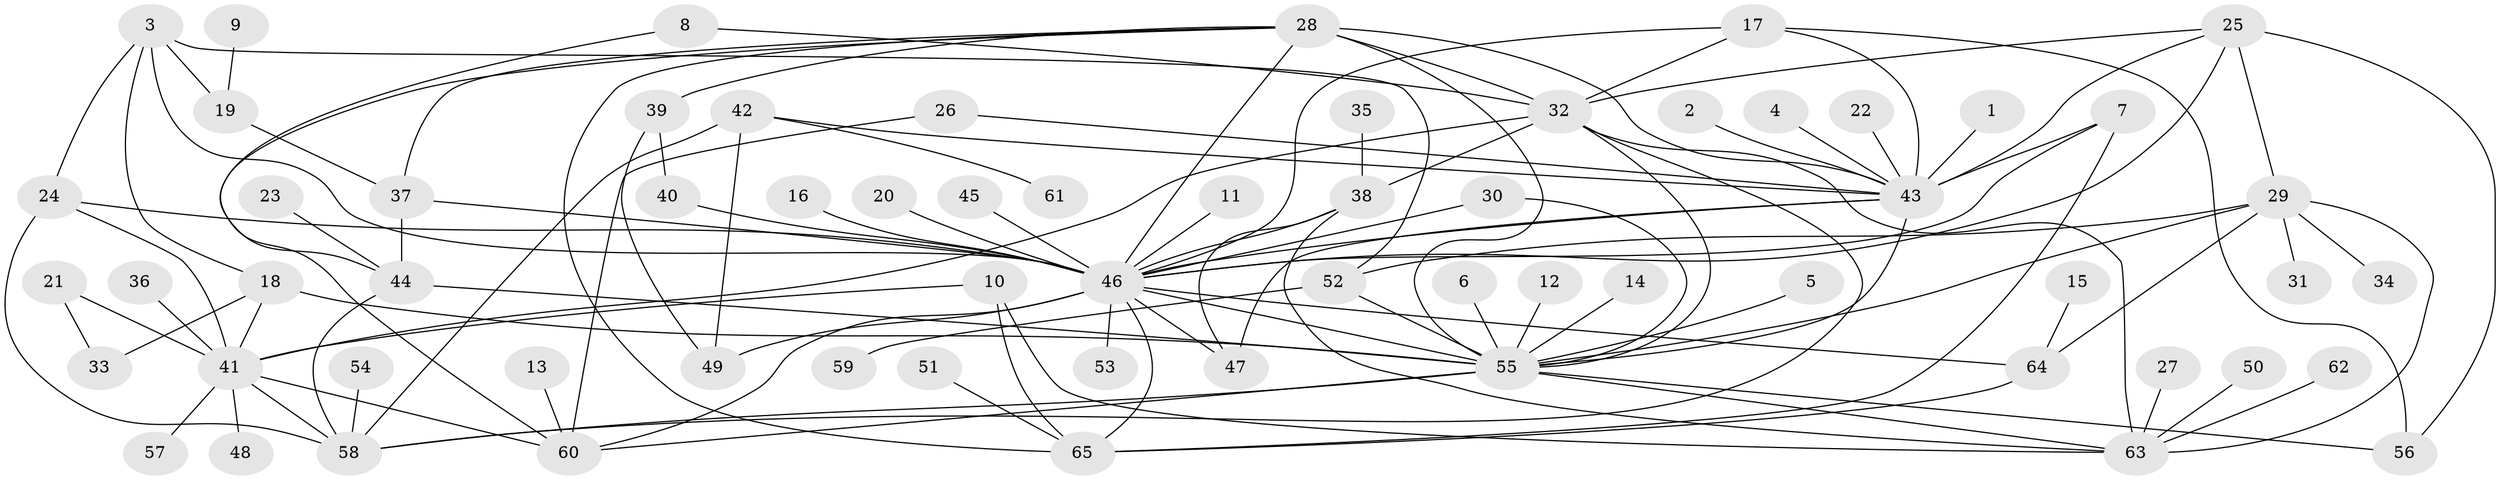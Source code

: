// original degree distribution, {15: 0.007751937984496124, 25: 0.007751937984496124, 3: 0.13953488372093023, 18: 0.007751937984496124, 1: 0.4263565891472868, 5: 0.05426356589147287, 6: 0.046511627906976744, 11: 0.007751937984496124, 9: 0.007751937984496124, 2: 0.1937984496124031, 4: 0.08527131782945736, 10: 0.007751937984496124, 8: 0.007751937984496124}
// Generated by graph-tools (version 1.1) at 2025/49/03/09/25 03:49:48]
// undirected, 65 vertices, 112 edges
graph export_dot {
graph [start="1"]
  node [color=gray90,style=filled];
  1;
  2;
  3;
  4;
  5;
  6;
  7;
  8;
  9;
  10;
  11;
  12;
  13;
  14;
  15;
  16;
  17;
  18;
  19;
  20;
  21;
  22;
  23;
  24;
  25;
  26;
  27;
  28;
  29;
  30;
  31;
  32;
  33;
  34;
  35;
  36;
  37;
  38;
  39;
  40;
  41;
  42;
  43;
  44;
  45;
  46;
  47;
  48;
  49;
  50;
  51;
  52;
  53;
  54;
  55;
  56;
  57;
  58;
  59;
  60;
  61;
  62;
  63;
  64;
  65;
  1 -- 43 [weight=1.0];
  2 -- 43 [weight=1.0];
  3 -- 18 [weight=1.0];
  3 -- 19 [weight=1.0];
  3 -- 24 [weight=1.0];
  3 -- 46 [weight=1.0];
  3 -- 52 [weight=1.0];
  4 -- 43 [weight=1.0];
  5 -- 55 [weight=1.0];
  6 -- 55 [weight=1.0];
  7 -- 43 [weight=1.0];
  7 -- 46 [weight=1.0];
  7 -- 65 [weight=1.0];
  8 -- 32 [weight=1.0];
  8 -- 44 [weight=1.0];
  9 -- 19 [weight=1.0];
  10 -- 41 [weight=1.0];
  10 -- 63 [weight=1.0];
  10 -- 65 [weight=1.0];
  11 -- 46 [weight=1.0];
  12 -- 55 [weight=1.0];
  13 -- 60 [weight=1.0];
  14 -- 55 [weight=1.0];
  15 -- 64 [weight=1.0];
  16 -- 46 [weight=1.0];
  17 -- 32 [weight=1.0];
  17 -- 43 [weight=1.0];
  17 -- 46 [weight=1.0];
  17 -- 56 [weight=1.0];
  18 -- 33 [weight=1.0];
  18 -- 41 [weight=1.0];
  18 -- 55 [weight=1.0];
  19 -- 37 [weight=1.0];
  20 -- 46 [weight=1.0];
  21 -- 33 [weight=1.0];
  21 -- 41 [weight=1.0];
  22 -- 43 [weight=1.0];
  23 -- 44 [weight=1.0];
  24 -- 41 [weight=1.0];
  24 -- 46 [weight=1.0];
  24 -- 58 [weight=1.0];
  25 -- 29 [weight=1.0];
  25 -- 32 [weight=1.0];
  25 -- 43 [weight=1.0];
  25 -- 46 [weight=1.0];
  25 -- 56 [weight=1.0];
  26 -- 43 [weight=1.0];
  26 -- 60 [weight=1.0];
  27 -- 63 [weight=1.0];
  28 -- 32 [weight=2.0];
  28 -- 37 [weight=1.0];
  28 -- 39 [weight=1.0];
  28 -- 43 [weight=1.0];
  28 -- 46 [weight=1.0];
  28 -- 55 [weight=2.0];
  28 -- 60 [weight=1.0];
  28 -- 65 [weight=1.0];
  29 -- 31 [weight=1.0];
  29 -- 34 [weight=1.0];
  29 -- 52 [weight=1.0];
  29 -- 55 [weight=1.0];
  29 -- 63 [weight=1.0];
  29 -- 64 [weight=1.0];
  30 -- 46 [weight=1.0];
  30 -- 55 [weight=1.0];
  32 -- 38 [weight=1.0];
  32 -- 41 [weight=1.0];
  32 -- 55 [weight=1.0];
  32 -- 58 [weight=1.0];
  32 -- 63 [weight=1.0];
  35 -- 38 [weight=1.0];
  36 -- 41 [weight=1.0];
  37 -- 44 [weight=1.0];
  37 -- 46 [weight=1.0];
  38 -- 46 [weight=1.0];
  38 -- 47 [weight=1.0];
  38 -- 63 [weight=1.0];
  39 -- 40 [weight=1.0];
  39 -- 49 [weight=1.0];
  40 -- 46 [weight=1.0];
  41 -- 48 [weight=1.0];
  41 -- 57 [weight=1.0];
  41 -- 58 [weight=1.0];
  41 -- 60 [weight=1.0];
  42 -- 43 [weight=1.0];
  42 -- 49 [weight=2.0];
  42 -- 58 [weight=1.0];
  42 -- 61 [weight=1.0];
  43 -- 46 [weight=1.0];
  43 -- 47 [weight=1.0];
  43 -- 55 [weight=1.0];
  44 -- 55 [weight=1.0];
  44 -- 58 [weight=2.0];
  45 -- 46 [weight=1.0];
  46 -- 47 [weight=1.0];
  46 -- 49 [weight=1.0];
  46 -- 53 [weight=1.0];
  46 -- 55 [weight=1.0];
  46 -- 60 [weight=1.0];
  46 -- 64 [weight=1.0];
  46 -- 65 [weight=1.0];
  50 -- 63 [weight=1.0];
  51 -- 65 [weight=1.0];
  52 -- 55 [weight=1.0];
  52 -- 59 [weight=1.0];
  54 -- 58 [weight=1.0];
  55 -- 56 [weight=1.0];
  55 -- 58 [weight=1.0];
  55 -- 60 [weight=1.0];
  55 -- 63 [weight=1.0];
  62 -- 63 [weight=1.0];
  64 -- 65 [weight=1.0];
}
